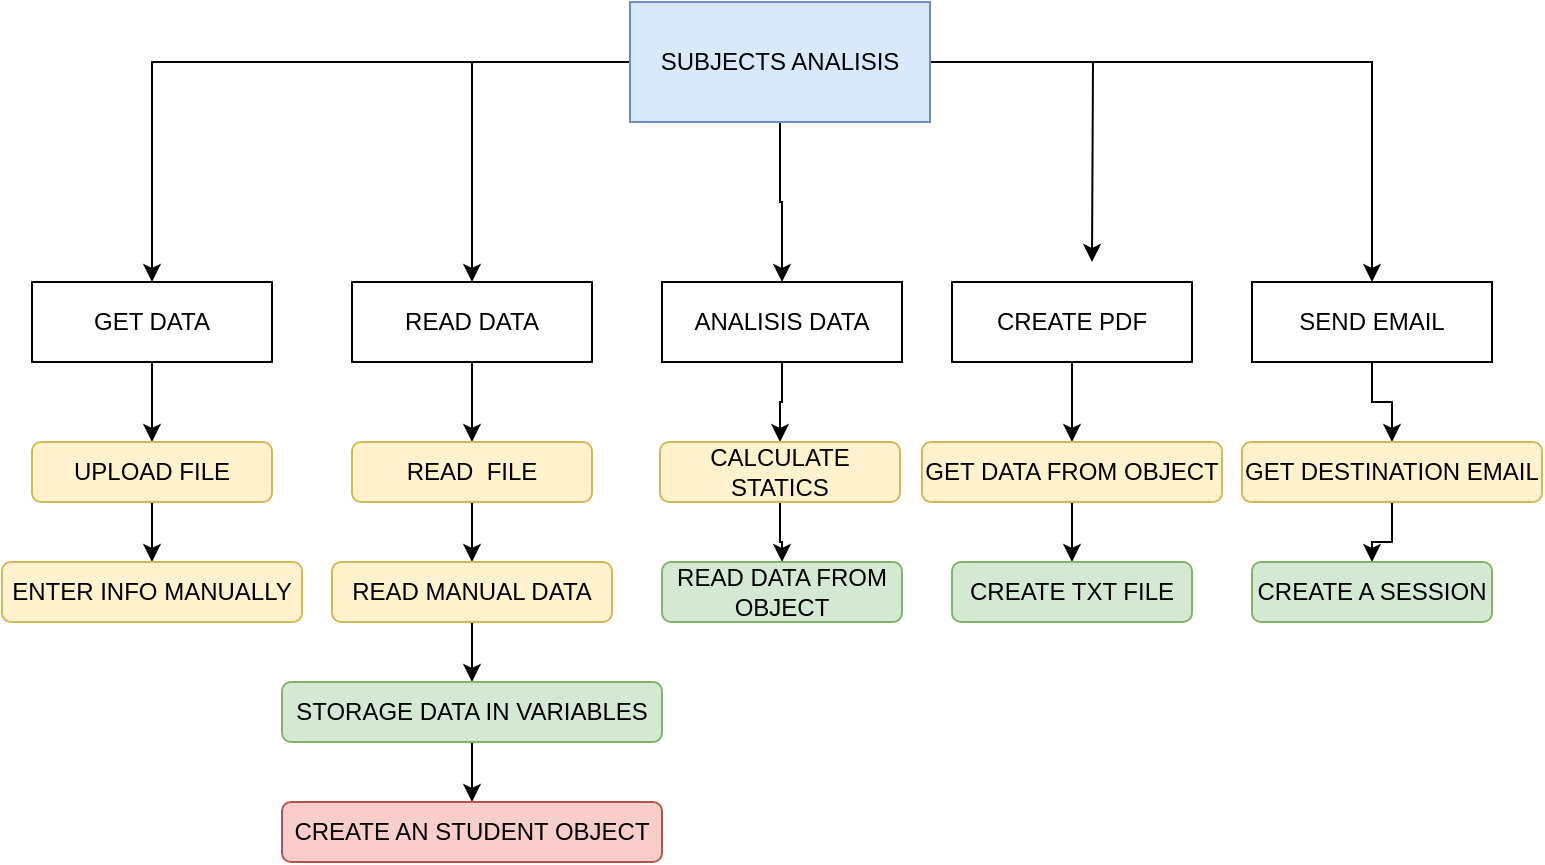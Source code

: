 <mxfile version="14.7.3" type="github"><diagram id="MC8CJQ7PjHjjJq5LxAda" name="Page-1"><mxGraphModel dx="946" dy="645" grid="1" gridSize="10" guides="1" tooltips="1" connect="1" arrows="1" fold="1" page="1" pageScale="1" pageWidth="827" pageHeight="1169" math="0" shadow="0"><root><mxCell id="0"/><mxCell id="1" parent="0"/><mxCell id="Ov8fqKTuoH-gYEijmQT5-7" value="" style="edgeStyle=orthogonalEdgeStyle;rounded=0;orthogonalLoop=1;jettySize=auto;html=1;" edge="1" parent="1" source="vrq-IYKhB8Te3gEsuQzV-1" target="Ov8fqKTuoH-gYEijmQT5-4"><mxGeometry relative="1" as="geometry"/></mxCell><mxCell id="Ov8fqKTuoH-gYEijmQT5-8" style="edgeStyle=orthogonalEdgeStyle;rounded=0;orthogonalLoop=1;jettySize=auto;html=1;" edge="1" parent="1" source="vrq-IYKhB8Te3gEsuQzV-1" target="Ov8fqKTuoH-gYEijmQT5-3"><mxGeometry relative="1" as="geometry"/></mxCell><mxCell id="Ov8fqKTuoH-gYEijmQT5-9" style="edgeStyle=orthogonalEdgeStyle;rounded=0;orthogonalLoop=1;jettySize=auto;html=1;" edge="1" parent="1" source="vrq-IYKhB8Te3gEsuQzV-1" target="Ov8fqKTuoH-gYEijmQT5-1"><mxGeometry relative="1" as="geometry"/></mxCell><mxCell id="Ov8fqKTuoH-gYEijmQT5-10" style="edgeStyle=orthogonalEdgeStyle;rounded=0;orthogonalLoop=1;jettySize=auto;html=1;" edge="1" parent="1" source="vrq-IYKhB8Te3gEsuQzV-1"><mxGeometry relative="1" as="geometry"><mxPoint x="570" y="150" as="targetPoint"/></mxGeometry></mxCell><mxCell id="Ov8fqKTuoH-gYEijmQT5-11" style="edgeStyle=orthogonalEdgeStyle;rounded=0;orthogonalLoop=1;jettySize=auto;html=1;" edge="1" parent="1" source="vrq-IYKhB8Te3gEsuQzV-1" target="Ov8fqKTuoH-gYEijmQT5-6"><mxGeometry relative="1" as="geometry"/></mxCell><mxCell id="vrq-IYKhB8Te3gEsuQzV-1" value="SUBJECTS ANALISIS" style="rounded=0;whiteSpace=wrap;html=1;sketch=0;strokeColor=#6c8ebf;fillColor=#dae8fc;" parent="1" vertex="1"><mxGeometry x="339" y="20" width="150" height="60" as="geometry"/></mxCell><mxCell id="Ov8fqKTuoH-gYEijmQT5-15" value="" style="edgeStyle=orthogonalEdgeStyle;rounded=0;orthogonalLoop=1;jettySize=auto;html=1;" edge="1" parent="1" source="Ov8fqKTuoH-gYEijmQT5-1" target="Ov8fqKTuoH-gYEijmQT5-12"><mxGeometry relative="1" as="geometry"/></mxCell><mxCell id="Ov8fqKTuoH-gYEijmQT5-1" value="GET DATA" style="rounded=0;whiteSpace=wrap;html=1;" vertex="1" parent="1"><mxGeometry x="40" y="160" width="120" height="40" as="geometry"/></mxCell><mxCell id="Ov8fqKTuoH-gYEijmQT5-19" value="" style="edgeStyle=orthogonalEdgeStyle;rounded=0;orthogonalLoop=1;jettySize=auto;html=1;" edge="1" parent="1" source="Ov8fqKTuoH-gYEijmQT5-3" target="Ov8fqKTuoH-gYEijmQT5-18"><mxGeometry relative="1" as="geometry"/></mxCell><mxCell id="Ov8fqKTuoH-gYEijmQT5-3" value="READ DATA" style="rounded=0;whiteSpace=wrap;html=1;" vertex="1" parent="1"><mxGeometry x="200" y="160" width="120" height="40" as="geometry"/></mxCell><mxCell id="Ov8fqKTuoH-gYEijmQT5-29" value="" style="edgeStyle=orthogonalEdgeStyle;rounded=0;orthogonalLoop=1;jettySize=auto;html=1;" edge="1" parent="1" source="Ov8fqKTuoH-gYEijmQT5-4" target="Ov8fqKTuoH-gYEijmQT5-28"><mxGeometry relative="1" as="geometry"/></mxCell><mxCell id="Ov8fqKTuoH-gYEijmQT5-4" value="ANALISIS DATA" style="rounded=0;whiteSpace=wrap;html=1;" vertex="1" parent="1"><mxGeometry x="355" y="160" width="120" height="40" as="geometry"/></mxCell><mxCell id="Ov8fqKTuoH-gYEijmQT5-33" value="" style="edgeStyle=orthogonalEdgeStyle;rounded=0;orthogonalLoop=1;jettySize=auto;html=1;" edge="1" parent="1" source="Ov8fqKTuoH-gYEijmQT5-5" target="Ov8fqKTuoH-gYEijmQT5-32"><mxGeometry relative="1" as="geometry"/></mxCell><mxCell id="Ov8fqKTuoH-gYEijmQT5-5" value="CREATE PDF" style="rounded=0;whiteSpace=wrap;html=1;" vertex="1" parent="1"><mxGeometry x="500" y="160" width="120" height="40" as="geometry"/></mxCell><mxCell id="Ov8fqKTuoH-gYEijmQT5-37" value="" style="edgeStyle=orthogonalEdgeStyle;rounded=0;orthogonalLoop=1;jettySize=auto;html=1;" edge="1" parent="1" source="Ov8fqKTuoH-gYEijmQT5-6" target="Ov8fqKTuoH-gYEijmQT5-36"><mxGeometry relative="1" as="geometry"/></mxCell><mxCell id="Ov8fqKTuoH-gYEijmQT5-6" value="SEND EMAIL" style="rounded=0;whiteSpace=wrap;html=1;" vertex="1" parent="1"><mxGeometry x="650" y="160" width="120" height="40" as="geometry"/></mxCell><mxCell id="Ov8fqKTuoH-gYEijmQT5-17" value="" style="edgeStyle=orthogonalEdgeStyle;rounded=0;orthogonalLoop=1;jettySize=auto;html=1;" edge="1" parent="1" source="Ov8fqKTuoH-gYEijmQT5-12" target="Ov8fqKTuoH-gYEijmQT5-16"><mxGeometry relative="1" as="geometry"/></mxCell><mxCell id="Ov8fqKTuoH-gYEijmQT5-12" value="UPLOAD FILE" style="rounded=1;whiteSpace=wrap;html=1;fillColor=#fff2cc;strokeColor=#d6b656;align=center;" vertex="1" parent="1"><mxGeometry x="40" y="240" width="120" height="30" as="geometry"/></mxCell><mxCell id="Ov8fqKTuoH-gYEijmQT5-16" value="ENTER INFO MANUALLY" style="rounded=1;whiteSpace=wrap;html=1;fillColor=#fff2cc;strokeColor=#d6b656;align=center;" vertex="1" parent="1"><mxGeometry x="25" y="300" width="150" height="30" as="geometry"/></mxCell><mxCell id="Ov8fqKTuoH-gYEijmQT5-23" value="" style="edgeStyle=orthogonalEdgeStyle;rounded=0;orthogonalLoop=1;jettySize=auto;html=1;" edge="1" parent="1" source="Ov8fqKTuoH-gYEijmQT5-18" target="Ov8fqKTuoH-gYEijmQT5-22"><mxGeometry relative="1" as="geometry"/></mxCell><mxCell id="Ov8fqKTuoH-gYEijmQT5-18" value="READ &amp;nbsp;FILE" style="rounded=1;whiteSpace=wrap;html=1;fillColor=#fff2cc;strokeColor=#d6b656;align=center;" vertex="1" parent="1"><mxGeometry x="200" y="240" width="120" height="30" as="geometry"/></mxCell><mxCell id="Ov8fqKTuoH-gYEijmQT5-25" value="" style="edgeStyle=orthogonalEdgeStyle;rounded=0;orthogonalLoop=1;jettySize=auto;html=1;" edge="1" parent="1" source="Ov8fqKTuoH-gYEijmQT5-22" target="Ov8fqKTuoH-gYEijmQT5-24"><mxGeometry relative="1" as="geometry"/></mxCell><mxCell id="Ov8fqKTuoH-gYEijmQT5-22" value="READ MANUAL DATA" style="rounded=1;whiteSpace=wrap;html=1;fillColor=#fff2cc;strokeColor=#d6b656;align=center;" vertex="1" parent="1"><mxGeometry x="190" y="300" width="140" height="30" as="geometry"/></mxCell><mxCell id="Ov8fqKTuoH-gYEijmQT5-27" value="" style="edgeStyle=orthogonalEdgeStyle;rounded=0;orthogonalLoop=1;jettySize=auto;html=1;" edge="1" parent="1" source="Ov8fqKTuoH-gYEijmQT5-24" target="Ov8fqKTuoH-gYEijmQT5-26"><mxGeometry relative="1" as="geometry"/></mxCell><mxCell id="Ov8fqKTuoH-gYEijmQT5-24" value="STORAGE DATA IN VARIABLES" style="rounded=1;whiteSpace=wrap;html=1;fillColor=#d5e8d4;strokeColor=#82b366;align=center;" vertex="1" parent="1"><mxGeometry x="165" y="360" width="190" height="30" as="geometry"/></mxCell><mxCell id="Ov8fqKTuoH-gYEijmQT5-26" value="CREATE AN STUDENT OBJECT" style="rounded=1;whiteSpace=wrap;html=1;fillColor=#f8cecc;strokeColor=#b85450;align=center;" vertex="1" parent="1"><mxGeometry x="165" y="420" width="190" height="30" as="geometry"/></mxCell><mxCell id="Ov8fqKTuoH-gYEijmQT5-31" value="" style="edgeStyle=orthogonalEdgeStyle;rounded=0;orthogonalLoop=1;jettySize=auto;html=1;" edge="1" parent="1" source="Ov8fqKTuoH-gYEijmQT5-28" target="Ov8fqKTuoH-gYEijmQT5-30"><mxGeometry relative="1" as="geometry"/></mxCell><mxCell id="Ov8fqKTuoH-gYEijmQT5-28" value="CALCULATE STATICS" style="rounded=1;whiteSpace=wrap;html=1;fillColor=#fff2cc;strokeColor=#d6b656;align=center;" vertex="1" parent="1"><mxGeometry x="354" y="240" width="120" height="30" as="geometry"/></mxCell><mxCell id="Ov8fqKTuoH-gYEijmQT5-30" value="READ DATA FROM OBJECT" style="rounded=1;whiteSpace=wrap;html=1;fillColor=#d5e8d4;strokeColor=#82b366;align=center;" vertex="1" parent="1"><mxGeometry x="355" y="300" width="120" height="30" as="geometry"/></mxCell><mxCell id="Ov8fqKTuoH-gYEijmQT5-35" value="" style="edgeStyle=orthogonalEdgeStyle;rounded=0;orthogonalLoop=1;jettySize=auto;html=1;" edge="1" parent="1" source="Ov8fqKTuoH-gYEijmQT5-32" target="Ov8fqKTuoH-gYEijmQT5-34"><mxGeometry relative="1" as="geometry"/></mxCell><mxCell id="Ov8fqKTuoH-gYEijmQT5-32" value="GET DATA FROM OBJECT" style="rounded=1;whiteSpace=wrap;html=1;fillColor=#fff2cc;strokeColor=#d6b656;align=center;" vertex="1" parent="1"><mxGeometry x="485" y="240" width="150" height="30" as="geometry"/></mxCell><mxCell id="Ov8fqKTuoH-gYEijmQT5-34" value="CREATE TXT FILE" style="rounded=1;whiteSpace=wrap;html=1;fillColor=#d5e8d4;strokeColor=#82b366;align=center;" vertex="1" parent="1"><mxGeometry x="500" y="300" width="120" height="30" as="geometry"/></mxCell><mxCell id="Ov8fqKTuoH-gYEijmQT5-39" value="" style="edgeStyle=orthogonalEdgeStyle;rounded=0;orthogonalLoop=1;jettySize=auto;html=1;" edge="1" parent="1" source="Ov8fqKTuoH-gYEijmQT5-36" target="Ov8fqKTuoH-gYEijmQT5-38"><mxGeometry relative="1" as="geometry"/></mxCell><mxCell id="Ov8fqKTuoH-gYEijmQT5-36" value="GET DESTINATION EMAIL" style="rounded=1;whiteSpace=wrap;html=1;fillColor=#fff2cc;strokeColor=#d6b656;align=center;" vertex="1" parent="1"><mxGeometry x="645" y="240" width="150" height="30" as="geometry"/></mxCell><mxCell id="Ov8fqKTuoH-gYEijmQT5-38" value="CREATE A SESSION" style="rounded=1;whiteSpace=wrap;html=1;fillColor=#d5e8d4;strokeColor=#82b366;align=center;" vertex="1" parent="1"><mxGeometry x="650" y="300" width="120" height="30" as="geometry"/></mxCell></root></mxGraphModel></diagram></mxfile>
